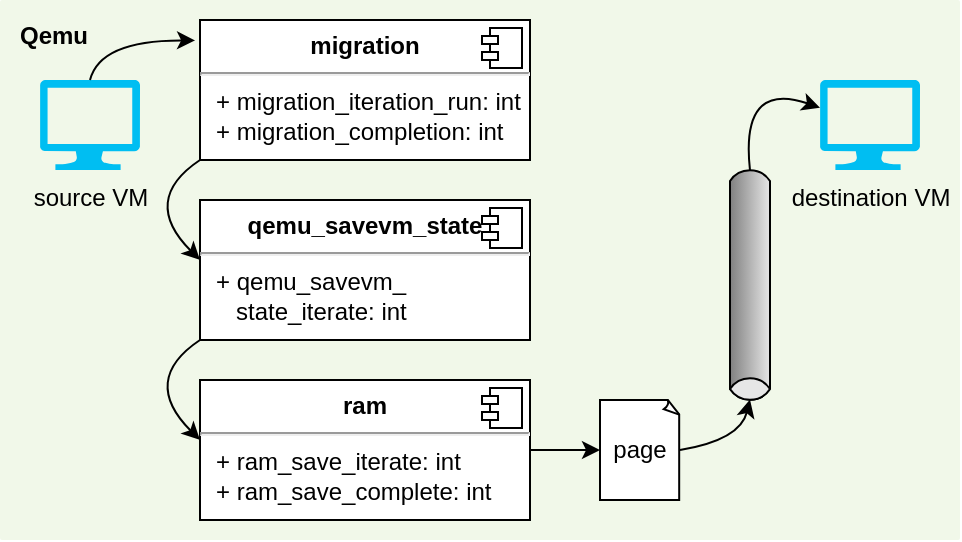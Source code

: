 <mxfile version="17.4.6" type="github">
  <diagram id="q2PeO9nX9vCA8HKU3orV" name="Page-1">
    <mxGraphModel dx="1038" dy="579" grid="1" gridSize="10" guides="1" tooltips="1" connect="1" arrows="1" fold="1" page="1" pageScale="1" pageWidth="827" pageHeight="1169" math="0" shadow="0">
      <root>
        <mxCell id="0" />
        <mxCell id="1" parent="0" />
        <mxCell id="SSJctu6AzqgMsBqIdtnh-2" value="&lt;b&gt;&lt;font color=&quot;#000000&quot;&gt;Qemu&lt;/font&gt;&lt;/b&gt;" style="sketch=0;points=[[0,0,0],[0.25,0,0],[0.5,0,0],[0.75,0,0],[1,0,0],[1,0.25,0],[1,0.5,0],[1,0.75,0],[1,1,0],[0.75,1,0],[0.5,1,0],[0.25,1,0],[0,1,0],[0,0.75,0],[0,0.5,0],[0,0.25,0]];rounded=1;absoluteArcSize=1;arcSize=2;html=1;strokeColor=none;gradientColor=none;shadow=0;dashed=0;fontSize=12;fontColor=#9E9E9E;align=left;verticalAlign=top;spacing=10;spacingTop=-4;fillColor=#F1F8E9;" vertex="1" parent="1">
          <mxGeometry x="170" y="350" width="480" height="270" as="geometry" />
        </mxCell>
        <mxCell id="SSJctu6AzqgMsBqIdtnh-1" value="source VM" style="verticalLabelPosition=bottom;html=1;verticalAlign=top;align=center;strokeColor=none;fillColor=#00BEF2;shape=mxgraph.azure.computer;pointerEvents=1;" vertex="1" parent="1">
          <mxGeometry x="190" y="390" width="50" height="45" as="geometry" />
        </mxCell>
        <mxCell id="SSJctu6AzqgMsBqIdtnh-7" value="&lt;p style=&quot;margin: 0px ; margin-top: 6px ; text-align: center&quot;&gt;&lt;b&gt;migration&lt;/b&gt;&lt;/p&gt;&lt;hr&gt;&lt;p style=&quot;margin: 0px ; margin-left: 8px&quot;&gt;+ migration_iteration_run: int&lt;br&gt;+ migration_completion: int&lt;/p&gt;" style="align=left;overflow=fill;html=1;dropTarget=0;fontColor=#000000;" vertex="1" parent="1">
          <mxGeometry x="270" y="360" width="165" height="70" as="geometry" />
        </mxCell>
        <mxCell id="SSJctu6AzqgMsBqIdtnh-8" value="" style="shape=component;jettyWidth=8;jettyHeight=4;fontColor=#000000;" vertex="1" parent="SSJctu6AzqgMsBqIdtnh-7">
          <mxGeometry x="1" width="20" height="20" relative="1" as="geometry">
            <mxPoint x="-24" y="4" as="offset" />
          </mxGeometry>
        </mxCell>
        <mxCell id="SSJctu6AzqgMsBqIdtnh-9" value="&lt;p style=&quot;margin: 0px ; margin-top: 6px ; text-align: center&quot;&gt;&lt;b&gt;qemu_savevm_state&lt;/b&gt;&lt;/p&gt;&lt;hr&gt;&lt;p style=&quot;margin: 0px ; margin-left: 8px&quot;&gt;+ qemu_savevm_&lt;/p&gt;&lt;p style=&quot;margin: 0px ; margin-left: 8px&quot;&gt;&amp;nbsp; &amp;nbsp;state_iterate: int&lt;br&gt;&lt;/p&gt;" style="align=left;overflow=fill;html=1;dropTarget=0;fontColor=#000000;" vertex="1" parent="1">
          <mxGeometry x="270" y="450" width="165" height="70" as="geometry" />
        </mxCell>
        <mxCell id="SSJctu6AzqgMsBqIdtnh-10" value="" style="shape=component;jettyWidth=8;jettyHeight=4;fontColor=#000000;" vertex="1" parent="SSJctu6AzqgMsBqIdtnh-9">
          <mxGeometry x="1" width="20" height="20" relative="1" as="geometry">
            <mxPoint x="-24" y="4" as="offset" />
          </mxGeometry>
        </mxCell>
        <mxCell id="SSJctu6AzqgMsBqIdtnh-20" style="edgeStyle=orthogonalEdgeStyle;rounded=0;orthogonalLoop=1;jettySize=auto;html=1;exitX=1;exitY=0.5;exitDx=0;exitDy=0;entryX=0;entryY=0.5;entryDx=0;entryDy=0;entryPerimeter=0;fontColor=#000000;" edge="1" parent="1" source="SSJctu6AzqgMsBqIdtnh-12" target="SSJctu6AzqgMsBqIdtnh-19">
          <mxGeometry relative="1" as="geometry" />
        </mxCell>
        <mxCell id="SSJctu6AzqgMsBqIdtnh-12" value="&lt;p style=&quot;margin: 0px ; margin-top: 6px ; text-align: center&quot;&gt;&lt;b&gt;ram&lt;/b&gt;&lt;/p&gt;&lt;hr&gt;&lt;p style=&quot;margin: 0px ; margin-left: 8px&quot;&gt;+ ram_save_iterate: int&lt;br&gt;+ ram_save_complete: int&lt;/p&gt;" style="align=left;overflow=fill;html=1;dropTarget=0;fontColor=#000000;" vertex="1" parent="1">
          <mxGeometry x="270" y="540" width="165" height="70" as="geometry" />
        </mxCell>
        <mxCell id="SSJctu6AzqgMsBqIdtnh-13" value="" style="shape=component;jettyWidth=8;jettyHeight=4;fontColor=#000000;" vertex="1" parent="SSJctu6AzqgMsBqIdtnh-12">
          <mxGeometry x="1" width="20" height="20" relative="1" as="geometry">
            <mxPoint x="-24" y="4" as="offset" />
          </mxGeometry>
        </mxCell>
        <mxCell id="SSJctu6AzqgMsBqIdtnh-15" value="" style="curved=1;endArrow=classic;html=1;rounded=0;fontColor=#000000;exitX=0.5;exitY=0;exitDx=0;exitDy=0;exitPerimeter=0;entryX=-0.015;entryY=0.146;entryDx=0;entryDy=0;entryPerimeter=0;" edge="1" parent="1" source="SSJctu6AzqgMsBqIdtnh-1" target="SSJctu6AzqgMsBqIdtnh-7">
          <mxGeometry width="50" height="50" relative="1" as="geometry">
            <mxPoint x="230" y="410" as="sourcePoint" />
            <mxPoint x="270" y="380" as="targetPoint" />
            <Array as="points">
              <mxPoint x="220" y="370" />
            </Array>
          </mxGeometry>
        </mxCell>
        <mxCell id="SSJctu6AzqgMsBqIdtnh-16" value="" style="curved=1;endArrow=classic;html=1;rounded=0;fontColor=#000000;exitX=0;exitY=1;exitDx=0;exitDy=0;" edge="1" parent="1" source="SSJctu6AzqgMsBqIdtnh-7">
          <mxGeometry width="50" height="50" relative="1" as="geometry">
            <mxPoint x="260" y="430" as="sourcePoint" />
            <mxPoint x="270" y="480" as="targetPoint" />
            <Array as="points">
              <mxPoint x="240" y="450" />
            </Array>
          </mxGeometry>
        </mxCell>
        <mxCell id="SSJctu6AzqgMsBqIdtnh-17" value="" style="curved=1;endArrow=classic;html=1;rounded=0;fontColor=#000000;exitX=0;exitY=1;exitDx=0;exitDy=0;" edge="1" parent="1">
          <mxGeometry width="50" height="50" relative="1" as="geometry">
            <mxPoint x="270" y="520" as="sourcePoint" />
            <mxPoint x="270" y="570" as="targetPoint" />
            <Array as="points">
              <mxPoint x="240" y="540" />
            </Array>
          </mxGeometry>
        </mxCell>
        <mxCell id="SSJctu6AzqgMsBqIdtnh-18" value="" style="strokeWidth=1;outlineConnect=0;dashed=0;align=center;fontSize=8;shape=mxgraph.eip.messageChannel;html=1;verticalLabelPosition=bottom;verticalAlign=top;fontColor=#000000;rotation=90;" vertex="1" parent="1">
          <mxGeometry x="485" y="470" width="120" height="45" as="geometry" />
        </mxCell>
        <mxCell id="SSJctu6AzqgMsBqIdtnh-19" value="page" style="whiteSpace=wrap;html=1;shape=mxgraph.basic.document;fontColor=#000000;" vertex="1" parent="1">
          <mxGeometry x="470" y="550" width="40" height="50" as="geometry" />
        </mxCell>
        <mxCell id="SSJctu6AzqgMsBqIdtnh-21" value="" style="curved=1;endArrow=classic;html=1;rounded=0;fontColor=#000000;exitX=1;exitY=0.5;exitDx=0;exitDy=0;exitPerimeter=0;entryX=1;entryY=0.5;entryDx=-2.7;entryDy=0;entryPerimeter=0;" edge="1" parent="1" source="SSJctu6AzqgMsBqIdtnh-19" target="SSJctu6AzqgMsBqIdtnh-18">
          <mxGeometry width="50" height="50" relative="1" as="geometry">
            <mxPoint x="510" y="570" as="sourcePoint" />
            <mxPoint x="550" y="560" as="targetPoint" />
            <Array as="points">
              <mxPoint x="540" y="570" />
            </Array>
          </mxGeometry>
        </mxCell>
        <mxCell id="SSJctu6AzqgMsBqIdtnh-22" value="destination VM" style="verticalLabelPosition=bottom;html=1;verticalAlign=top;align=center;strokeColor=none;fillColor=#00BEF2;shape=mxgraph.azure.computer;pointerEvents=1;" vertex="1" parent="1">
          <mxGeometry x="580" y="390" width="50" height="45" as="geometry" />
        </mxCell>
        <mxCell id="SSJctu6AzqgMsBqIdtnh-23" value="" style="curved=1;endArrow=classic;html=1;rounded=0;fontColor=#000000;exitX=0;exitY=0.5;exitDx=2.7;exitDy=0;exitPerimeter=0;" edge="1" parent="1" source="SSJctu6AzqgMsBqIdtnh-18" target="SSJctu6AzqgMsBqIdtnh-22">
          <mxGeometry width="50" height="50" relative="1" as="geometry">
            <mxPoint x="540" y="440" as="sourcePoint" />
            <mxPoint x="590" y="390" as="targetPoint" />
            <Array as="points">
              <mxPoint x="540" y="390" />
            </Array>
          </mxGeometry>
        </mxCell>
      </root>
    </mxGraphModel>
  </diagram>
</mxfile>
